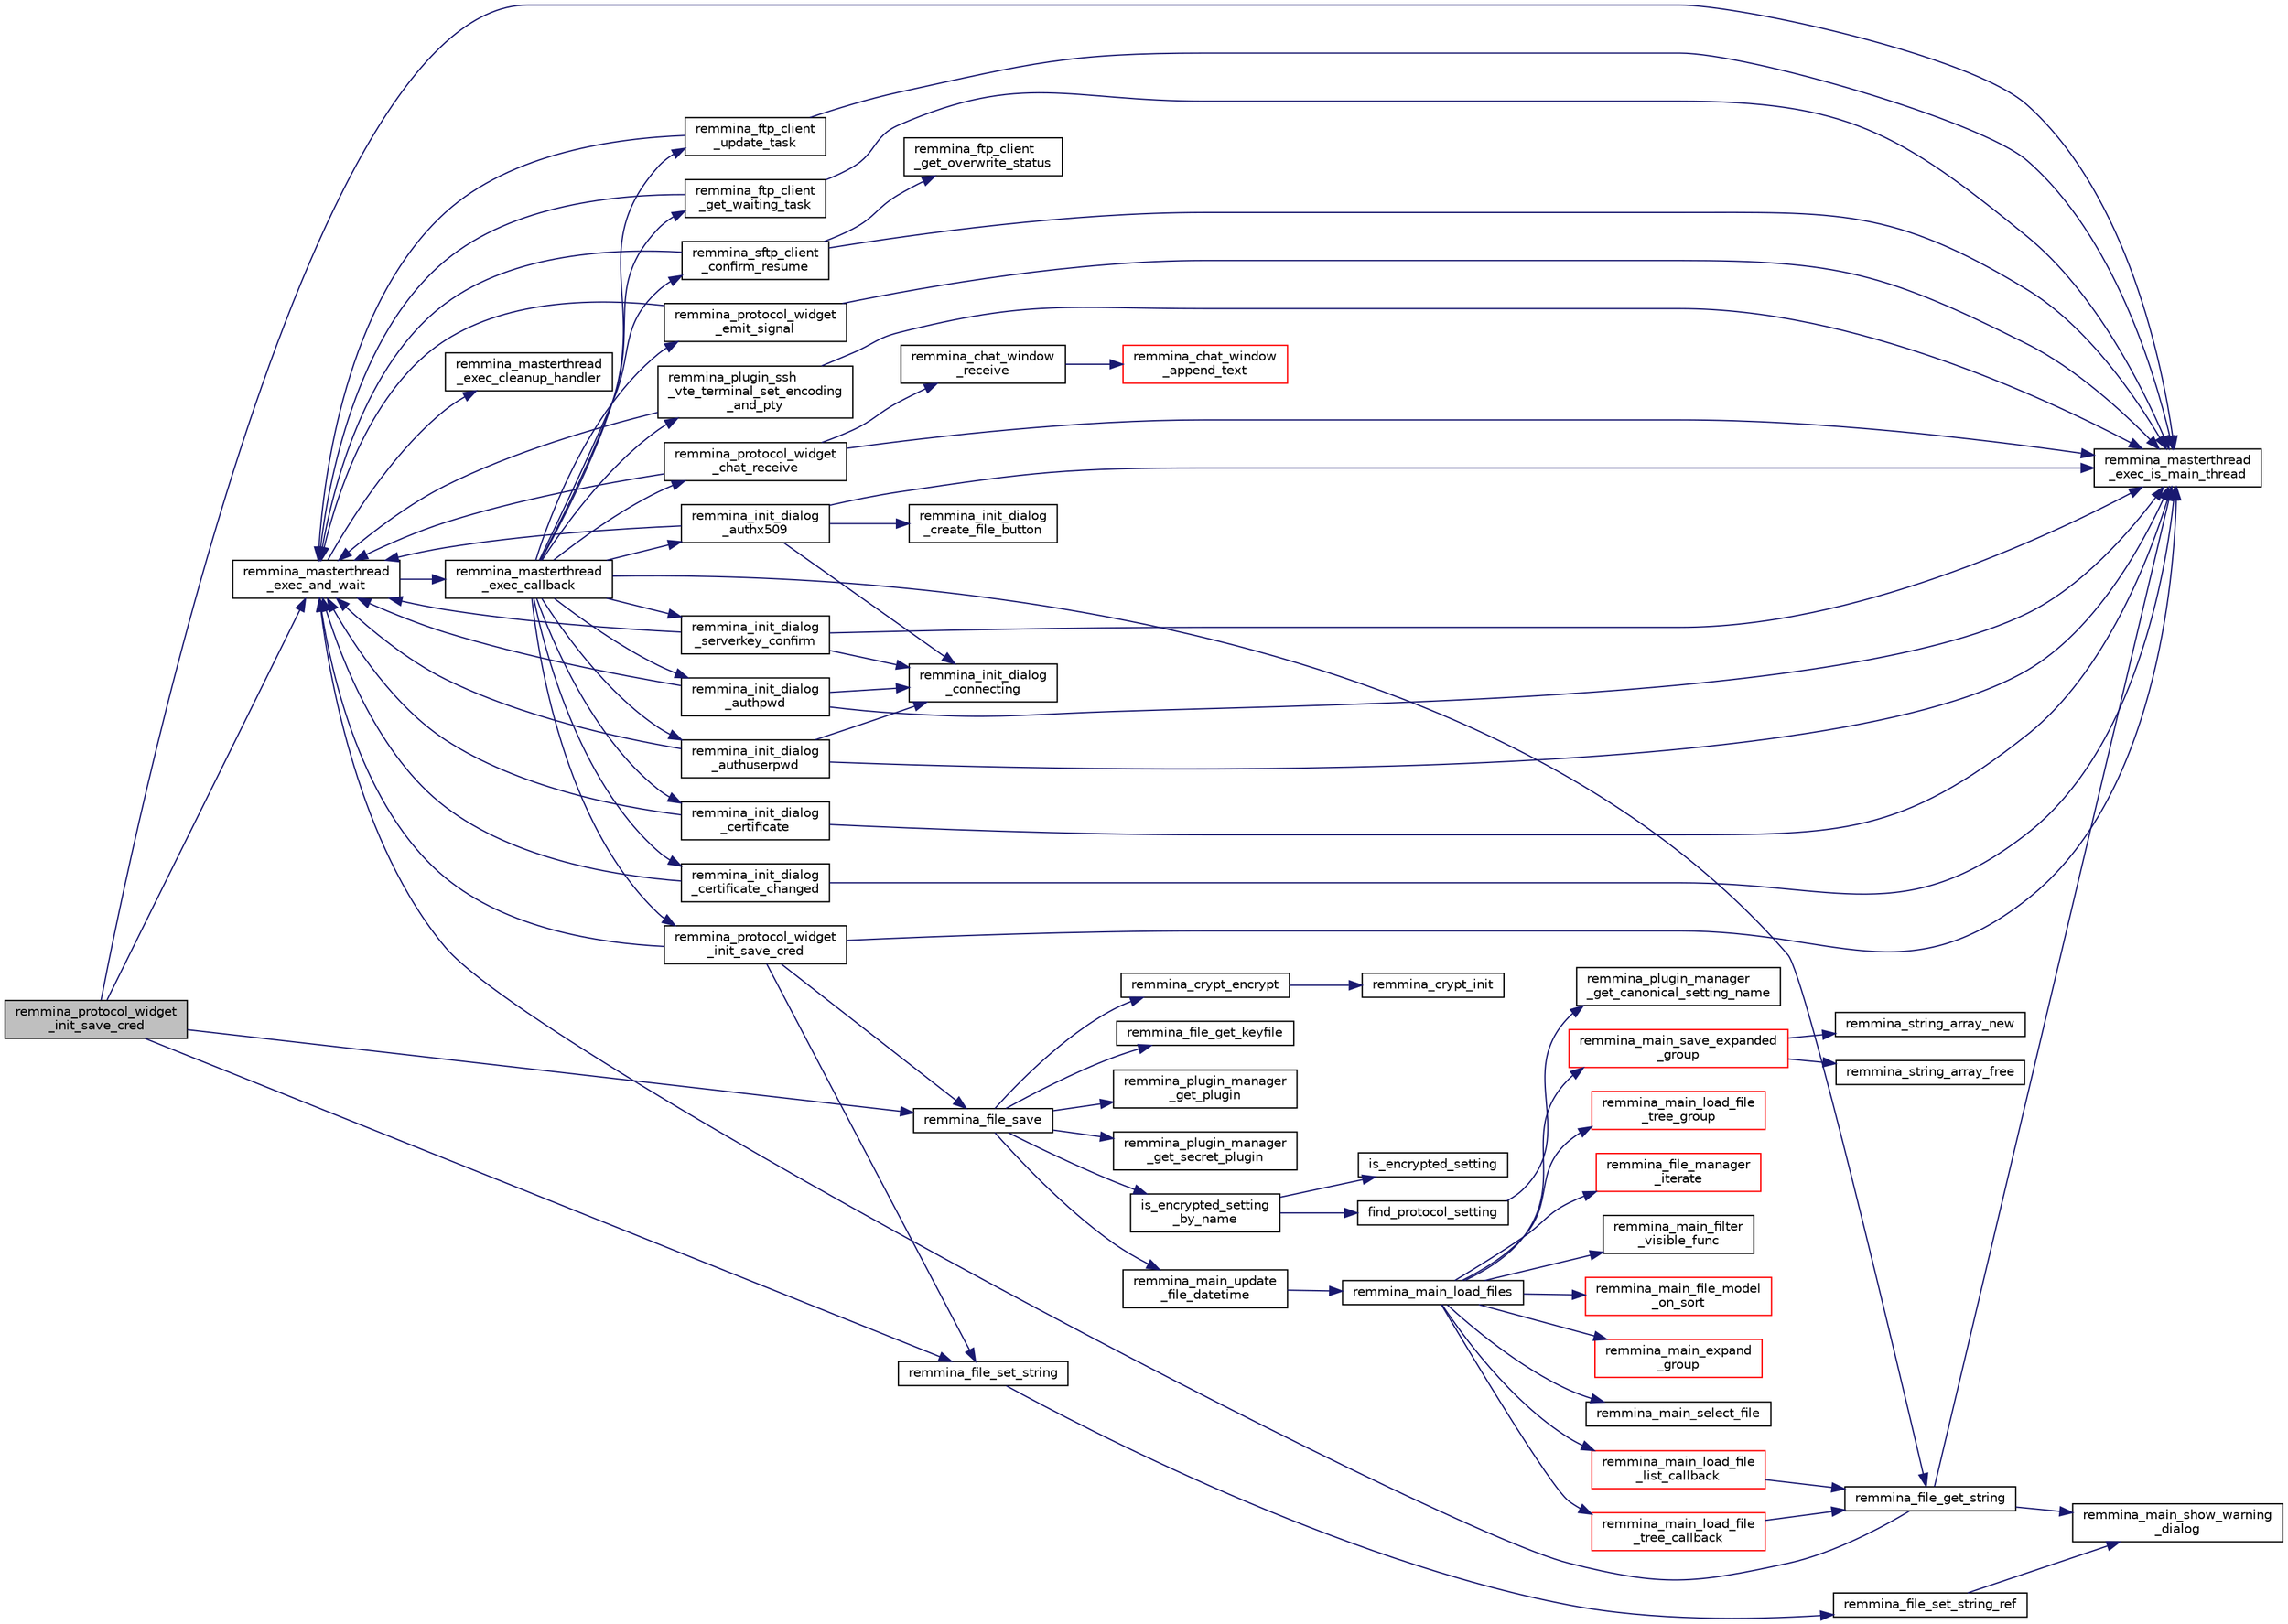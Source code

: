 digraph "remmina_protocol_widget_init_save_cred"
{
  edge [fontname="Helvetica",fontsize="10",labelfontname="Helvetica",labelfontsize="10"];
  node [fontname="Helvetica",fontsize="10",shape=record];
  rankdir="LR";
  Node2381 [label="remmina_protocol_widget\l_init_save_cred",height=0.2,width=0.4,color="black", fillcolor="grey75", style="filled", fontcolor="black"];
  Node2381 -> Node2382 [color="midnightblue",fontsize="10",style="solid",fontname="Helvetica"];
  Node2382 [label="remmina_masterthread\l_exec_is_main_thread",height=0.2,width=0.4,color="black", fillcolor="white", style="filled",URL="$remmina__masterthread__exec_8c.html#a3a52e863a3a3da6da6bb5d36c13b7ff4"];
  Node2381 -> Node2383 [color="midnightblue",fontsize="10",style="solid",fontname="Helvetica"];
  Node2383 [label="remmina_masterthread\l_exec_and_wait",height=0.2,width=0.4,color="black", fillcolor="white", style="filled",URL="$remmina__masterthread__exec_8c.html#a14628c2470cac50e87916a70ea05c97d"];
  Node2383 -> Node2384 [color="midnightblue",fontsize="10",style="solid",fontname="Helvetica"];
  Node2384 [label="remmina_masterthread\l_exec_cleanup_handler",height=0.2,width=0.4,color="black", fillcolor="white", style="filled",URL="$remmina__masterthread__exec_8c.html#a94985f15fd0d27c037824ee90b0ecd3c"];
  Node2383 -> Node2385 [color="midnightblue",fontsize="10",style="solid",fontname="Helvetica"];
  Node2385 [label="remmina_masterthread\l_exec_callback",height=0.2,width=0.4,color="black", fillcolor="white", style="filled",URL="$remmina__masterthread__exec_8c.html#ae5c4d736f1856249c255430e010a179f"];
  Node2385 -> Node2386 [color="midnightblue",fontsize="10",style="solid",fontname="Helvetica"];
  Node2386 [label="remmina_protocol_widget\l_init_save_cred",height=0.2,width=0.4,color="black", fillcolor="white", style="filled",URL="$remmina__protocol__widget_8c.html#a7ac09ee83afa8a1a60cadf56b0ec83a6"];
  Node2386 -> Node2382 [color="midnightblue",fontsize="10",style="solid",fontname="Helvetica"];
  Node2386 -> Node2383 [color="midnightblue",fontsize="10",style="solid",fontname="Helvetica"];
  Node2386 -> Node2387 [color="midnightblue",fontsize="10",style="solid",fontname="Helvetica"];
  Node2387 [label="remmina_file_set_string",height=0.2,width=0.4,color="black", fillcolor="white", style="filled",URL="$remmina__file_8c.html#a85ca1ca2d0bf9ef29e490c6f4527a954"];
  Node2387 -> Node2388 [color="midnightblue",fontsize="10",style="solid",fontname="Helvetica"];
  Node2388 [label="remmina_file_set_string_ref",height=0.2,width=0.4,color="black", fillcolor="white", style="filled",URL="$remmina__file_8c.html#a74951c1067a1a5e1341f5e1c1206dec6"];
  Node2388 -> Node2389 [color="midnightblue",fontsize="10",style="solid",fontname="Helvetica"];
  Node2389 [label="remmina_main_show_warning\l_dialog",height=0.2,width=0.4,color="black", fillcolor="white", style="filled",URL="$remmina__main_8c.html#ad99b9c0bf2fa8c166a8b4a09e06ffdf7"];
  Node2386 -> Node2390 [color="midnightblue",fontsize="10",style="solid",fontname="Helvetica"];
  Node2390 [label="remmina_file_save",height=0.2,width=0.4,color="black", fillcolor="white", style="filled",URL="$remmina__file_8c.html#a8c893a5deec9bc446bd89cc9973416c7"];
  Node2390 -> Node2391 [color="midnightblue",fontsize="10",style="solid",fontname="Helvetica"];
  Node2391 [label="remmina_file_get_keyfile",height=0.2,width=0.4,color="black", fillcolor="white", style="filled",URL="$remmina__file_8c.html#a89ec355adbf6e03ad16d7faf810af46f"];
  Node2390 -> Node2392 [color="midnightblue",fontsize="10",style="solid",fontname="Helvetica"];
  Node2392 [label="remmina_plugin_manager\l_get_plugin",height=0.2,width=0.4,color="black", fillcolor="white", style="filled",URL="$remmina__plugin__manager_8c.html#a3872c8656a8a3d5147bcc603471c1932"];
  Node2390 -> Node2393 [color="midnightblue",fontsize="10",style="solid",fontname="Helvetica"];
  Node2393 [label="remmina_plugin_manager\l_get_secret_plugin",height=0.2,width=0.4,color="black", fillcolor="white", style="filled",URL="$remmina__plugin__manager_8c.html#ad380a98f6624aa8c830015c8b428b7b4"];
  Node2390 -> Node2394 [color="midnightblue",fontsize="10",style="solid",fontname="Helvetica"];
  Node2394 [label="is_encrypted_setting\l_by_name",height=0.2,width=0.4,color="black", fillcolor="white", style="filled",URL="$remmina__file_8c.html#a72580559fa04082418a993fec4c77281"];
  Node2394 -> Node2395 [color="midnightblue",fontsize="10",style="solid",fontname="Helvetica"];
  Node2395 [label="find_protocol_setting",height=0.2,width=0.4,color="black", fillcolor="white", style="filled",URL="$remmina__file_8c.html#acc88ee6f5ba73bf9c3b05ab9368c952f"];
  Node2395 -> Node2396 [color="midnightblue",fontsize="10",style="solid",fontname="Helvetica"];
  Node2396 [label="remmina_plugin_manager\l_get_canonical_setting_name",height=0.2,width=0.4,color="black", fillcolor="white", style="filled",URL="$remmina__plugin__manager_8c.html#af60b8edfa50563ae4c7593efc3deed55"];
  Node2394 -> Node2397 [color="midnightblue",fontsize="10",style="solid",fontname="Helvetica"];
  Node2397 [label="is_encrypted_setting",height=0.2,width=0.4,color="black", fillcolor="white", style="filled",URL="$remmina__file_8c.html#a29920ae737817d3f6c673bacbbf11ca1"];
  Node2390 -> Node2398 [color="midnightblue",fontsize="10",style="solid",fontname="Helvetica"];
  Node2398 [label="remmina_crypt_encrypt",height=0.2,width=0.4,color="black", fillcolor="white", style="filled",URL="$remmina__crypt_8c.html#aa02cf0fed3eb68d6a89815c3ba3bf7b1"];
  Node2398 -> Node2399 [color="midnightblue",fontsize="10",style="solid",fontname="Helvetica"];
  Node2399 [label="remmina_crypt_init",height=0.2,width=0.4,color="black", fillcolor="white", style="filled",URL="$remmina__crypt_8c.html#ae097c169aefdd5d83a57fc1bde511171"];
  Node2390 -> Node2400 [color="midnightblue",fontsize="10",style="solid",fontname="Helvetica"];
  Node2400 [label="remmina_main_update\l_file_datetime",height=0.2,width=0.4,color="black", fillcolor="white", style="filled",URL="$remmina__main_8c.html#a5ae0372dafe41f96a09097c07d1b270a"];
  Node2400 -> Node2401 [color="midnightblue",fontsize="10",style="solid",fontname="Helvetica"];
  Node2401 [label="remmina_main_load_files",height=0.2,width=0.4,color="black", fillcolor="white", style="filled",URL="$remmina__main_8c.html#a3617295e74fa84edbd41dedc601402a7"];
  Node2401 -> Node2402 [color="midnightblue",fontsize="10",style="solid",fontname="Helvetica"];
  Node2402 [label="remmina_main_save_expanded\l_group",height=0.2,width=0.4,color="red", fillcolor="white", style="filled",URL="$remmina__main_8c.html#ad8744dc59ba8072ffdf557b6c94e9f40"];
  Node2402 -> Node2403 [color="midnightblue",fontsize="10",style="solid",fontname="Helvetica"];
  Node2403 [label="remmina_string_array_free",height=0.2,width=0.4,color="black", fillcolor="white", style="filled",URL="$remmina__string__array_8c.html#a8ab78913d299df665a408a8a5ec51bbe"];
  Node2402 -> Node2404 [color="midnightblue",fontsize="10",style="solid",fontname="Helvetica"];
  Node2404 [label="remmina_string_array_new",height=0.2,width=0.4,color="black", fillcolor="white", style="filled",URL="$remmina__string__array_8c.html#aff90e964c6541b1af02adf7ea39e6e02"];
  Node2401 -> Node2407 [color="midnightblue",fontsize="10",style="solid",fontname="Helvetica"];
  Node2407 [label="remmina_main_load_file\l_tree_group",height=0.2,width=0.4,color="red", fillcolor="white", style="filled",URL="$remmina__main_8c.html#aa46e6b815c241d32a476a29053dbf296"];
  Node2401 -> Node2419 [color="midnightblue",fontsize="10",style="solid",fontname="Helvetica"];
  Node2419 [label="remmina_file_manager\l_iterate",height=0.2,width=0.4,color="red", fillcolor="white", style="filled",URL="$remmina__file__manager_8c.html#a55a717aafc046713380bd2c55f29165a"];
  Node2401 -> Node2420 [color="midnightblue",fontsize="10",style="solid",fontname="Helvetica"];
  Node2420 [label="remmina_main_load_file\l_tree_callback",height=0.2,width=0.4,color="red", fillcolor="white", style="filled",URL="$remmina__main_8c.html#ae32574ebe06b1a24f135af9379e663b4"];
  Node2420 -> Node2414 [color="midnightblue",fontsize="10",style="solid",fontname="Helvetica"];
  Node2414 [label="remmina_file_get_string",height=0.2,width=0.4,color="black", fillcolor="white", style="filled",URL="$remmina__file_8c.html#a8eb1b213d9d08c6ad13683ce05f4355e"];
  Node2414 -> Node2382 [color="midnightblue",fontsize="10",style="solid",fontname="Helvetica"];
  Node2414 -> Node2383 [color="midnightblue",fontsize="10",style="solid",fontname="Helvetica"];
  Node2414 -> Node2389 [color="midnightblue",fontsize="10",style="solid",fontname="Helvetica"];
  Node2401 -> Node2426 [color="midnightblue",fontsize="10",style="solid",fontname="Helvetica"];
  Node2426 [label="remmina_main_load_file\l_list_callback",height=0.2,width=0.4,color="red", fillcolor="white", style="filled",URL="$remmina__main_8c.html#a71f485dba1b11bf8cba129920767b5e6"];
  Node2426 -> Node2414 [color="midnightblue",fontsize="10",style="solid",fontname="Helvetica"];
  Node2401 -> Node2427 [color="midnightblue",fontsize="10",style="solid",fontname="Helvetica"];
  Node2427 [label="remmina_main_filter\l_visible_func",height=0.2,width=0.4,color="black", fillcolor="white", style="filled",URL="$remmina__main_8c.html#ab0d22f0e3571eb80886acb0c68005800"];
  Node2401 -> Node2428 [color="midnightblue",fontsize="10",style="solid",fontname="Helvetica"];
  Node2428 [label="remmina_main_file_model\l_on_sort",height=0.2,width=0.4,color="red", fillcolor="white", style="filled",URL="$remmina__main_8c.html#a71fbe206a9c2abb8f348ee598d7751b7"];
  Node2401 -> Node2430 [color="midnightblue",fontsize="10",style="solid",fontname="Helvetica"];
  Node2430 [label="remmina_main_expand\l_group",height=0.2,width=0.4,color="red", fillcolor="white", style="filled",URL="$remmina__main_8c.html#a4a4733c243f20c3ffc27105003f5e30e"];
  Node2401 -> Node2433 [color="midnightblue",fontsize="10",style="solid",fontname="Helvetica"];
  Node2433 [label="remmina_main_select_file",height=0.2,width=0.4,color="black", fillcolor="white", style="filled",URL="$remmina__main_8c.html#aa20963aed43242994c88d5a97a546355"];
  Node2385 -> Node2434 [color="midnightblue",fontsize="10",style="solid",fontname="Helvetica"];
  Node2434 [label="remmina_protocol_widget\l_chat_receive",height=0.2,width=0.4,color="black", fillcolor="white", style="filled",URL="$remmina__protocol__widget_8c.html#ae2522242b3f39ee84ee8cf75170de0c0"];
  Node2434 -> Node2382 [color="midnightblue",fontsize="10",style="solid",fontname="Helvetica"];
  Node2434 -> Node2383 [color="midnightblue",fontsize="10",style="solid",fontname="Helvetica"];
  Node2434 -> Node2435 [color="midnightblue",fontsize="10",style="solid",fontname="Helvetica"];
  Node2435 [label="remmina_chat_window\l_receive",height=0.2,width=0.4,color="black", fillcolor="white", style="filled",URL="$remmina__chat__window_8c.html#a45724aed5474dd741563ffbf89237022"];
  Node2435 -> Node2436 [color="midnightblue",fontsize="10",style="solid",fontname="Helvetica"];
  Node2436 [label="remmina_chat_window\l_append_text",height=0.2,width=0.4,color="red", fillcolor="white", style="filled",URL="$remmina__chat__window_8c.html#adfffc86df4856aabe2593de07742985f"];
  Node2385 -> Node2414 [color="midnightblue",fontsize="10",style="solid",fontname="Helvetica"];
  Node2385 -> Node2438 [color="midnightblue",fontsize="10",style="solid",fontname="Helvetica"];
  Node2438 [label="remmina_init_dialog\l_serverkey_confirm",height=0.2,width=0.4,color="black", fillcolor="white", style="filled",URL="$remmina__init__dialog_8c.html#a11fba22fe5f7f85985e01b499a52e534"];
  Node2438 -> Node2382 [color="midnightblue",fontsize="10",style="solid",fontname="Helvetica"];
  Node2438 -> Node2383 [color="midnightblue",fontsize="10",style="solid",fontname="Helvetica"];
  Node2438 -> Node2439 [color="midnightblue",fontsize="10",style="solid",fontname="Helvetica"];
  Node2439 [label="remmina_init_dialog\l_connecting",height=0.2,width=0.4,color="black", fillcolor="white", style="filled",URL="$remmina__init__dialog_8c.html#a7602c5b714e02a10506977dd983e7446"];
  Node2385 -> Node2440 [color="midnightblue",fontsize="10",style="solid",fontname="Helvetica"];
  Node2440 [label="remmina_init_dialog\l_authpwd",height=0.2,width=0.4,color="black", fillcolor="white", style="filled",URL="$remmina__init__dialog_8c.html#a755fc90b41b65cd6106915ab501433fa"];
  Node2440 -> Node2382 [color="midnightblue",fontsize="10",style="solid",fontname="Helvetica"];
  Node2440 -> Node2383 [color="midnightblue",fontsize="10",style="solid",fontname="Helvetica"];
  Node2440 -> Node2439 [color="midnightblue",fontsize="10",style="solid",fontname="Helvetica"];
  Node2385 -> Node2441 [color="midnightblue",fontsize="10",style="solid",fontname="Helvetica"];
  Node2441 [label="remmina_init_dialog\l_authuserpwd",height=0.2,width=0.4,color="black", fillcolor="white", style="filled",URL="$remmina__init__dialog_8c.html#ad941f2348cd1752fc9d58c263690726c"];
  Node2441 -> Node2382 [color="midnightblue",fontsize="10",style="solid",fontname="Helvetica"];
  Node2441 -> Node2383 [color="midnightblue",fontsize="10",style="solid",fontname="Helvetica"];
  Node2441 -> Node2439 [color="midnightblue",fontsize="10",style="solid",fontname="Helvetica"];
  Node2385 -> Node2442 [color="midnightblue",fontsize="10",style="solid",fontname="Helvetica"];
  Node2442 [label="remmina_init_dialog\l_certificate",height=0.2,width=0.4,color="black", fillcolor="white", style="filled",URL="$remmina__init__dialog_8c.html#abd47233840e1eefc1d511bc4e153b98b"];
  Node2442 -> Node2382 [color="midnightblue",fontsize="10",style="solid",fontname="Helvetica"];
  Node2442 -> Node2383 [color="midnightblue",fontsize="10",style="solid",fontname="Helvetica"];
  Node2385 -> Node2443 [color="midnightblue",fontsize="10",style="solid",fontname="Helvetica"];
  Node2443 [label="remmina_init_dialog\l_certificate_changed",height=0.2,width=0.4,color="black", fillcolor="white", style="filled",URL="$remmina__init__dialog_8c.html#a07e0824fe19e8169d076878aca502fc8"];
  Node2443 -> Node2382 [color="midnightblue",fontsize="10",style="solid",fontname="Helvetica"];
  Node2443 -> Node2383 [color="midnightblue",fontsize="10",style="solid",fontname="Helvetica"];
  Node2385 -> Node2444 [color="midnightblue",fontsize="10",style="solid",fontname="Helvetica"];
  Node2444 [label="remmina_init_dialog\l_authx509",height=0.2,width=0.4,color="black", fillcolor="white", style="filled",URL="$remmina__init__dialog_8c.html#a022dc4f1c87b00dac294837358394ddf"];
  Node2444 -> Node2382 [color="midnightblue",fontsize="10",style="solid",fontname="Helvetica"];
  Node2444 -> Node2383 [color="midnightblue",fontsize="10",style="solid",fontname="Helvetica"];
  Node2444 -> Node2445 [color="midnightblue",fontsize="10",style="solid",fontname="Helvetica"];
  Node2445 [label="remmina_init_dialog\l_create_file_button",height=0.2,width=0.4,color="black", fillcolor="white", style="filled",URL="$remmina__init__dialog_8c.html#ad583daf796f4a3c43dbcce49ebcf240f"];
  Node2444 -> Node2439 [color="midnightblue",fontsize="10",style="solid",fontname="Helvetica"];
  Node2385 -> Node2446 [color="midnightblue",fontsize="10",style="solid",fontname="Helvetica"];
  Node2446 [label="remmina_ftp_client\l_update_task",height=0.2,width=0.4,color="black", fillcolor="white", style="filled",URL="$remmina__ftp__client_8c.html#ad96358f40ab056c91f796ddda886a1dd"];
  Node2446 -> Node2382 [color="midnightblue",fontsize="10",style="solid",fontname="Helvetica"];
  Node2446 -> Node2383 [color="midnightblue",fontsize="10",style="solid",fontname="Helvetica"];
  Node2385 -> Node2447 [color="midnightblue",fontsize="10",style="solid",fontname="Helvetica"];
  Node2447 [label="remmina_ftp_client\l_get_waiting_task",height=0.2,width=0.4,color="black", fillcolor="white", style="filled",URL="$remmina__ftp__client_8c.html#a33e4993b60c36eae89a6a0a943d28141"];
  Node2447 -> Node2382 [color="midnightblue",fontsize="10",style="solid",fontname="Helvetica"];
  Node2447 -> Node2383 [color="midnightblue",fontsize="10",style="solid",fontname="Helvetica"];
  Node2385 -> Node2448 [color="midnightblue",fontsize="10",style="solid",fontname="Helvetica"];
  Node2448 [label="remmina_protocol_widget\l_emit_signal",height=0.2,width=0.4,color="black", fillcolor="white", style="filled",URL="$remmina__protocol__widget_8c.html#ac3e5a7f14aef4adb2e57d35e9c180b3b"];
  Node2448 -> Node2382 [color="midnightblue",fontsize="10",style="solid",fontname="Helvetica"];
  Node2448 -> Node2383 [color="midnightblue",fontsize="10",style="solid",fontname="Helvetica"];
  Node2385 -> Node2449 [color="midnightblue",fontsize="10",style="solid",fontname="Helvetica"];
  Node2449 [label="remmina_sftp_client\l_confirm_resume",height=0.2,width=0.4,color="black", fillcolor="white", style="filled",URL="$remmina__sftp__client_8c.html#a138904893cb9c7f6535b8dfc7ba17e33"];
  Node2449 -> Node2450 [color="midnightblue",fontsize="10",style="solid",fontname="Helvetica"];
  Node2450 [label="remmina_ftp_client\l_get_overwrite_status",height=0.2,width=0.4,color="black", fillcolor="white", style="filled",URL="$remmina__ftp__client_8c.html#a20d0575c04eb24553aeba7d0316e7a2e"];
  Node2449 -> Node2382 [color="midnightblue",fontsize="10",style="solid",fontname="Helvetica"];
  Node2449 -> Node2383 [color="midnightblue",fontsize="10",style="solid",fontname="Helvetica"];
  Node2385 -> Node2451 [color="midnightblue",fontsize="10",style="solid",fontname="Helvetica"];
  Node2451 [label="remmina_plugin_ssh\l_vte_terminal_set_encoding\l_and_pty",height=0.2,width=0.4,color="black", fillcolor="white", style="filled",URL="$remmina__ssh__plugin_8c.html#adc8e3776e67abca9ab913bc33172e4ce"];
  Node2451 -> Node2382 [color="midnightblue",fontsize="10",style="solid",fontname="Helvetica"];
  Node2451 -> Node2383 [color="midnightblue",fontsize="10",style="solid",fontname="Helvetica"];
  Node2381 -> Node2387 [color="midnightblue",fontsize="10",style="solid",fontname="Helvetica"];
  Node2381 -> Node2390 [color="midnightblue",fontsize="10",style="solid",fontname="Helvetica"];
}
